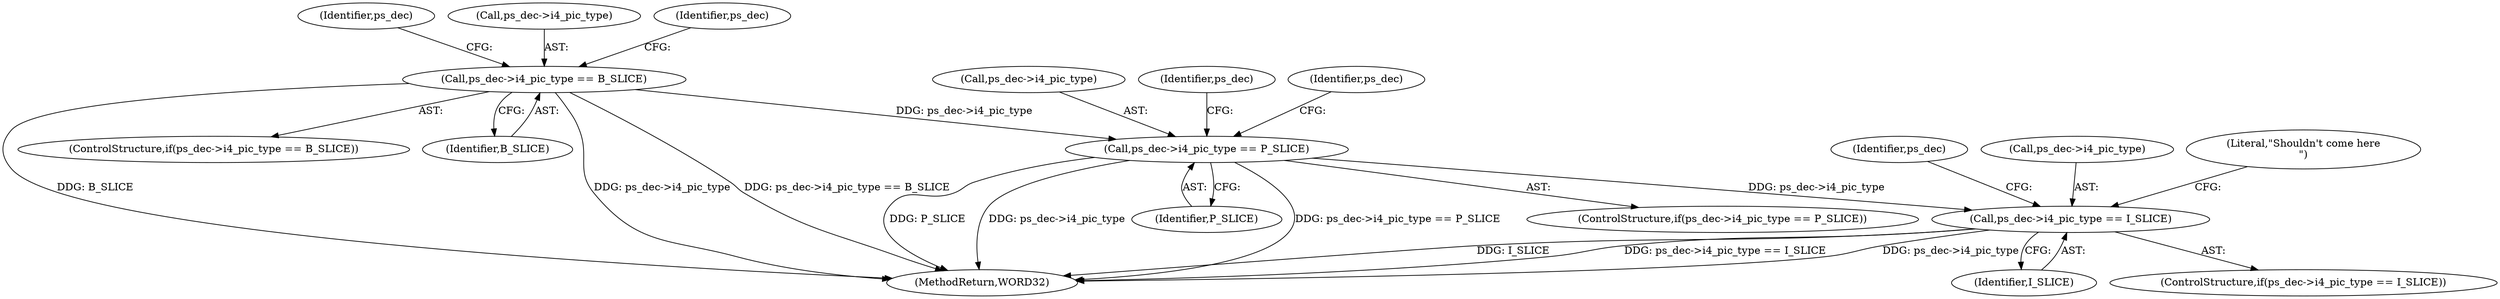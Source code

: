 digraph "0_Android_a78887bcffbc2995cf9ed72e0697acf560875e9e@pointer" {
"1001914" [label="(Call,ps_dec->i4_pic_type == I_SLICE)"];
"1001901" [label="(Call,ps_dec->i4_pic_type == P_SLICE)"];
"1001888" [label="(Call,ps_dec->i4_pic_type == B_SLICE)"];
"1001903" [label="(Identifier,ps_dec)"];
"1001889" [label="(Call,ps_dec->i4_pic_type)"];
"1001922" [label="(Identifier,ps_dec)"];
"1001915" [label="(Call,ps_dec->i4_pic_type)"];
"1002129" [label="(MethodReturn,WORD32)"];
"1001902" [label="(Call,ps_dec->i4_pic_type)"];
"1001896" [label="(Identifier,ps_dec)"];
"1001888" [label="(Call,ps_dec->i4_pic_type == B_SLICE)"];
"1001918" [label="(Identifier,I_SLICE)"];
"1001914" [label="(Call,ps_dec->i4_pic_type == I_SLICE)"];
"1001900" [label="(ControlStructure,if(ps_dec->i4_pic_type == P_SLICE))"];
"1001887" [label="(ControlStructure,if(ps_dec->i4_pic_type == B_SLICE))"];
"1001905" [label="(Identifier,P_SLICE)"];
"1001928" [label="(Literal,\"Shouldn't come here\n\")"];
"1001913" [label="(ControlStructure,if(ps_dec->i4_pic_type == I_SLICE))"];
"1001892" [label="(Identifier,B_SLICE)"];
"1001909" [label="(Identifier,ps_dec)"];
"1001916" [label="(Identifier,ps_dec)"];
"1001901" [label="(Call,ps_dec->i4_pic_type == P_SLICE)"];
"1001914" -> "1001913"  [label="AST: "];
"1001914" -> "1001918"  [label="CFG: "];
"1001915" -> "1001914"  [label="AST: "];
"1001918" -> "1001914"  [label="AST: "];
"1001922" -> "1001914"  [label="CFG: "];
"1001928" -> "1001914"  [label="CFG: "];
"1001914" -> "1002129"  [label="DDG: I_SLICE"];
"1001914" -> "1002129"  [label="DDG: ps_dec->i4_pic_type == I_SLICE"];
"1001914" -> "1002129"  [label="DDG: ps_dec->i4_pic_type"];
"1001901" -> "1001914"  [label="DDG: ps_dec->i4_pic_type"];
"1001901" -> "1001900"  [label="AST: "];
"1001901" -> "1001905"  [label="CFG: "];
"1001902" -> "1001901"  [label="AST: "];
"1001905" -> "1001901"  [label="AST: "];
"1001909" -> "1001901"  [label="CFG: "];
"1001916" -> "1001901"  [label="CFG: "];
"1001901" -> "1002129"  [label="DDG: P_SLICE"];
"1001901" -> "1002129"  [label="DDG: ps_dec->i4_pic_type"];
"1001901" -> "1002129"  [label="DDG: ps_dec->i4_pic_type == P_SLICE"];
"1001888" -> "1001901"  [label="DDG: ps_dec->i4_pic_type"];
"1001888" -> "1001887"  [label="AST: "];
"1001888" -> "1001892"  [label="CFG: "];
"1001889" -> "1001888"  [label="AST: "];
"1001892" -> "1001888"  [label="AST: "];
"1001896" -> "1001888"  [label="CFG: "];
"1001903" -> "1001888"  [label="CFG: "];
"1001888" -> "1002129"  [label="DDG: ps_dec->i4_pic_type"];
"1001888" -> "1002129"  [label="DDG: ps_dec->i4_pic_type == B_SLICE"];
"1001888" -> "1002129"  [label="DDG: B_SLICE"];
}
